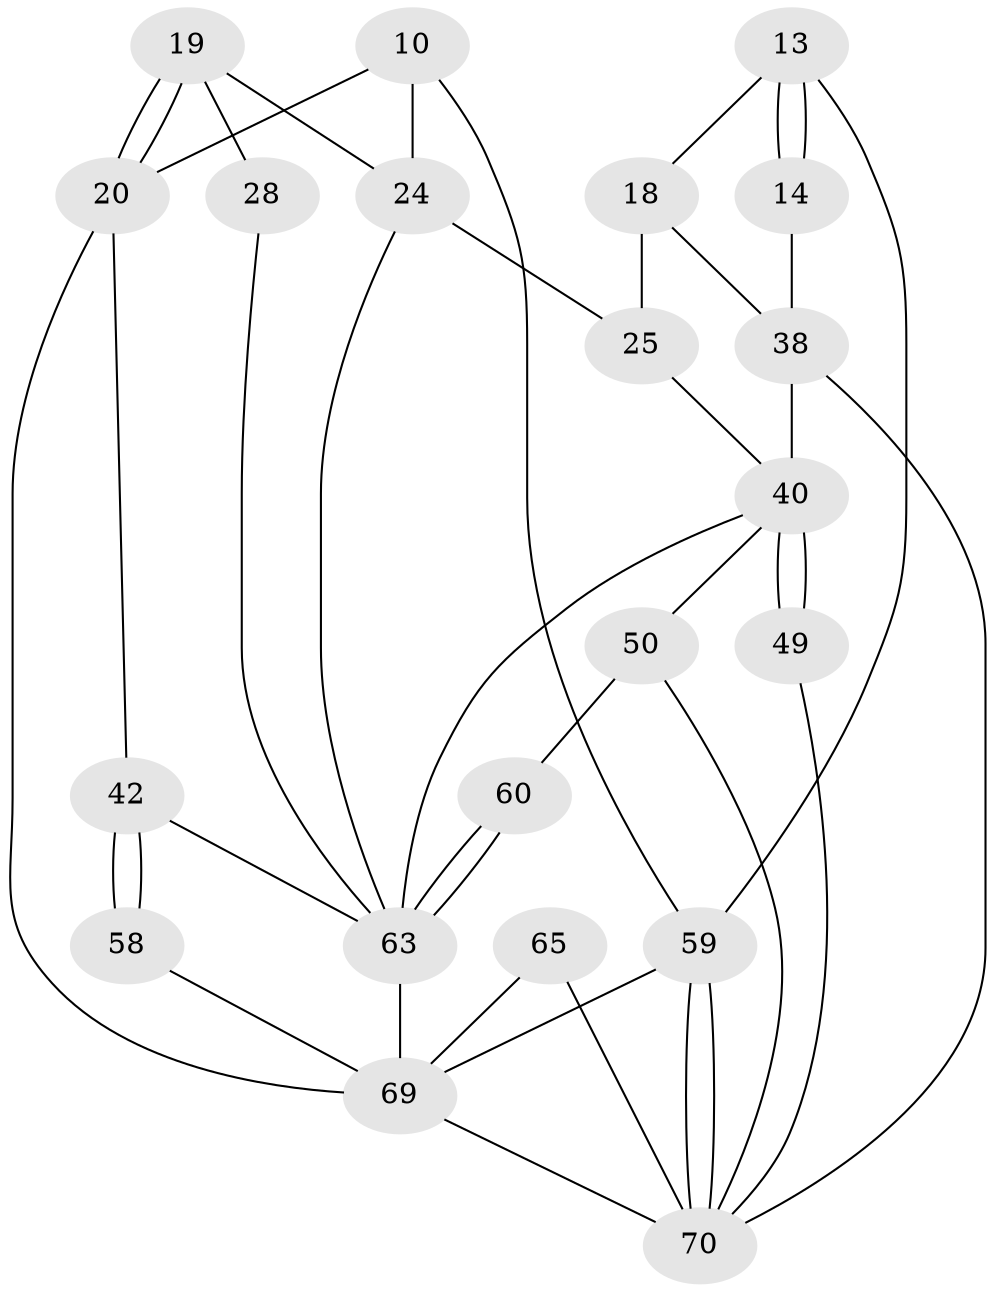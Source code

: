 // original degree distribution, {3: 0.02857142857142857, 4: 0.17142857142857143, 5: 0.6571428571428571, 6: 0.14285714285714285}
// Generated by graph-tools (version 1.1) at 2025/04/03/04/25 22:04:59]
// undirected, 21 vertices, 42 edges
graph export_dot {
graph [start="1"]
  node [color=gray90,style=filled];
  10 [pos="+0+0",super="+7"];
  13 [pos="+0.17591122248074195+0.19481108965639182",super="+8"];
  14 [pos="+0.08393564159116444+0.26367010649182065"];
  18 [pos="+0.26347260672526196+0.2168349040001715",super="+3"];
  19 [pos="+0.9704770164406572+0.3497629678189419",super="+16"];
  20 [pos="+1+0.3511422351880285",super="+12"];
  24 [pos="+0.5608335771964608+0.3432608265901539",super="+17"];
  25 [pos="+0.5270560424391385+0.35468600576742965",super="+21"];
  28 [pos="+0.8548351371670069+0.3772258421456391"];
  38 [pos="+0.14420088126387945+0.5234408643656331",super="+27"];
  40 [pos="+0.1849522820972569+0.5462964568959029",super="+36+35"];
  42 [pos="+0.8404330913469049+0.6570149046552815",super="+41"];
  49 [pos="+0.2558816136423579+0.653340280632061",super="+48"];
  50 [pos="+0.5308632716788457+0.6783581617414773",super="+47"];
  58 [pos="+1+0.7157716109509643"];
  59 [pos="+0+1",super="+55+32+9"];
  60 [pos="+0.6622443010687294+0.7129753711356991",super="+45+46"];
  63 [pos="+0.6500077849061352+0.7940808692151452",super="+62+44"];
  65 [pos="+0.513807647532304+0.7074541319400663"];
  69 [pos="+0.43624297189087413+1",super="+68+64+67"];
  70 [pos="+0.408220512861345+1",super="+66+54"];
  10 -- 59 [weight=2];
  10 -- 20 [weight=2];
  10 -- 24;
  13 -- 14 [weight=2];
  13 -- 14;
  13 -- 18 [weight=2];
  13 -- 59;
  14 -- 38;
  18 -- 25;
  18 -- 38;
  19 -- 20 [weight=2];
  19 -- 20;
  19 -- 28 [weight=2];
  19 -- 24;
  20 -- 42;
  20 -- 69;
  24 -- 25 [weight=2];
  24 -- 63;
  25 -- 40 [weight=2];
  28 -- 63;
  38 -- 40 [weight=2];
  38 -- 70 [weight=2];
  40 -- 49 [weight=2];
  40 -- 49;
  40 -- 50;
  40 -- 63;
  42 -- 58 [weight=2];
  42 -- 58;
  42 -- 63;
  49 -- 70 [weight=2];
  50 -- 60 [weight=2];
  50 -- 70;
  58 -- 69;
  59 -- 70 [weight=3];
  59 -- 70;
  59 -- 69;
  60 -- 63 [weight=3];
  60 -- 63;
  63 -- 69 [weight=2];
  65 -- 70 [weight=2];
  65 -- 69;
  69 -- 70;
}
